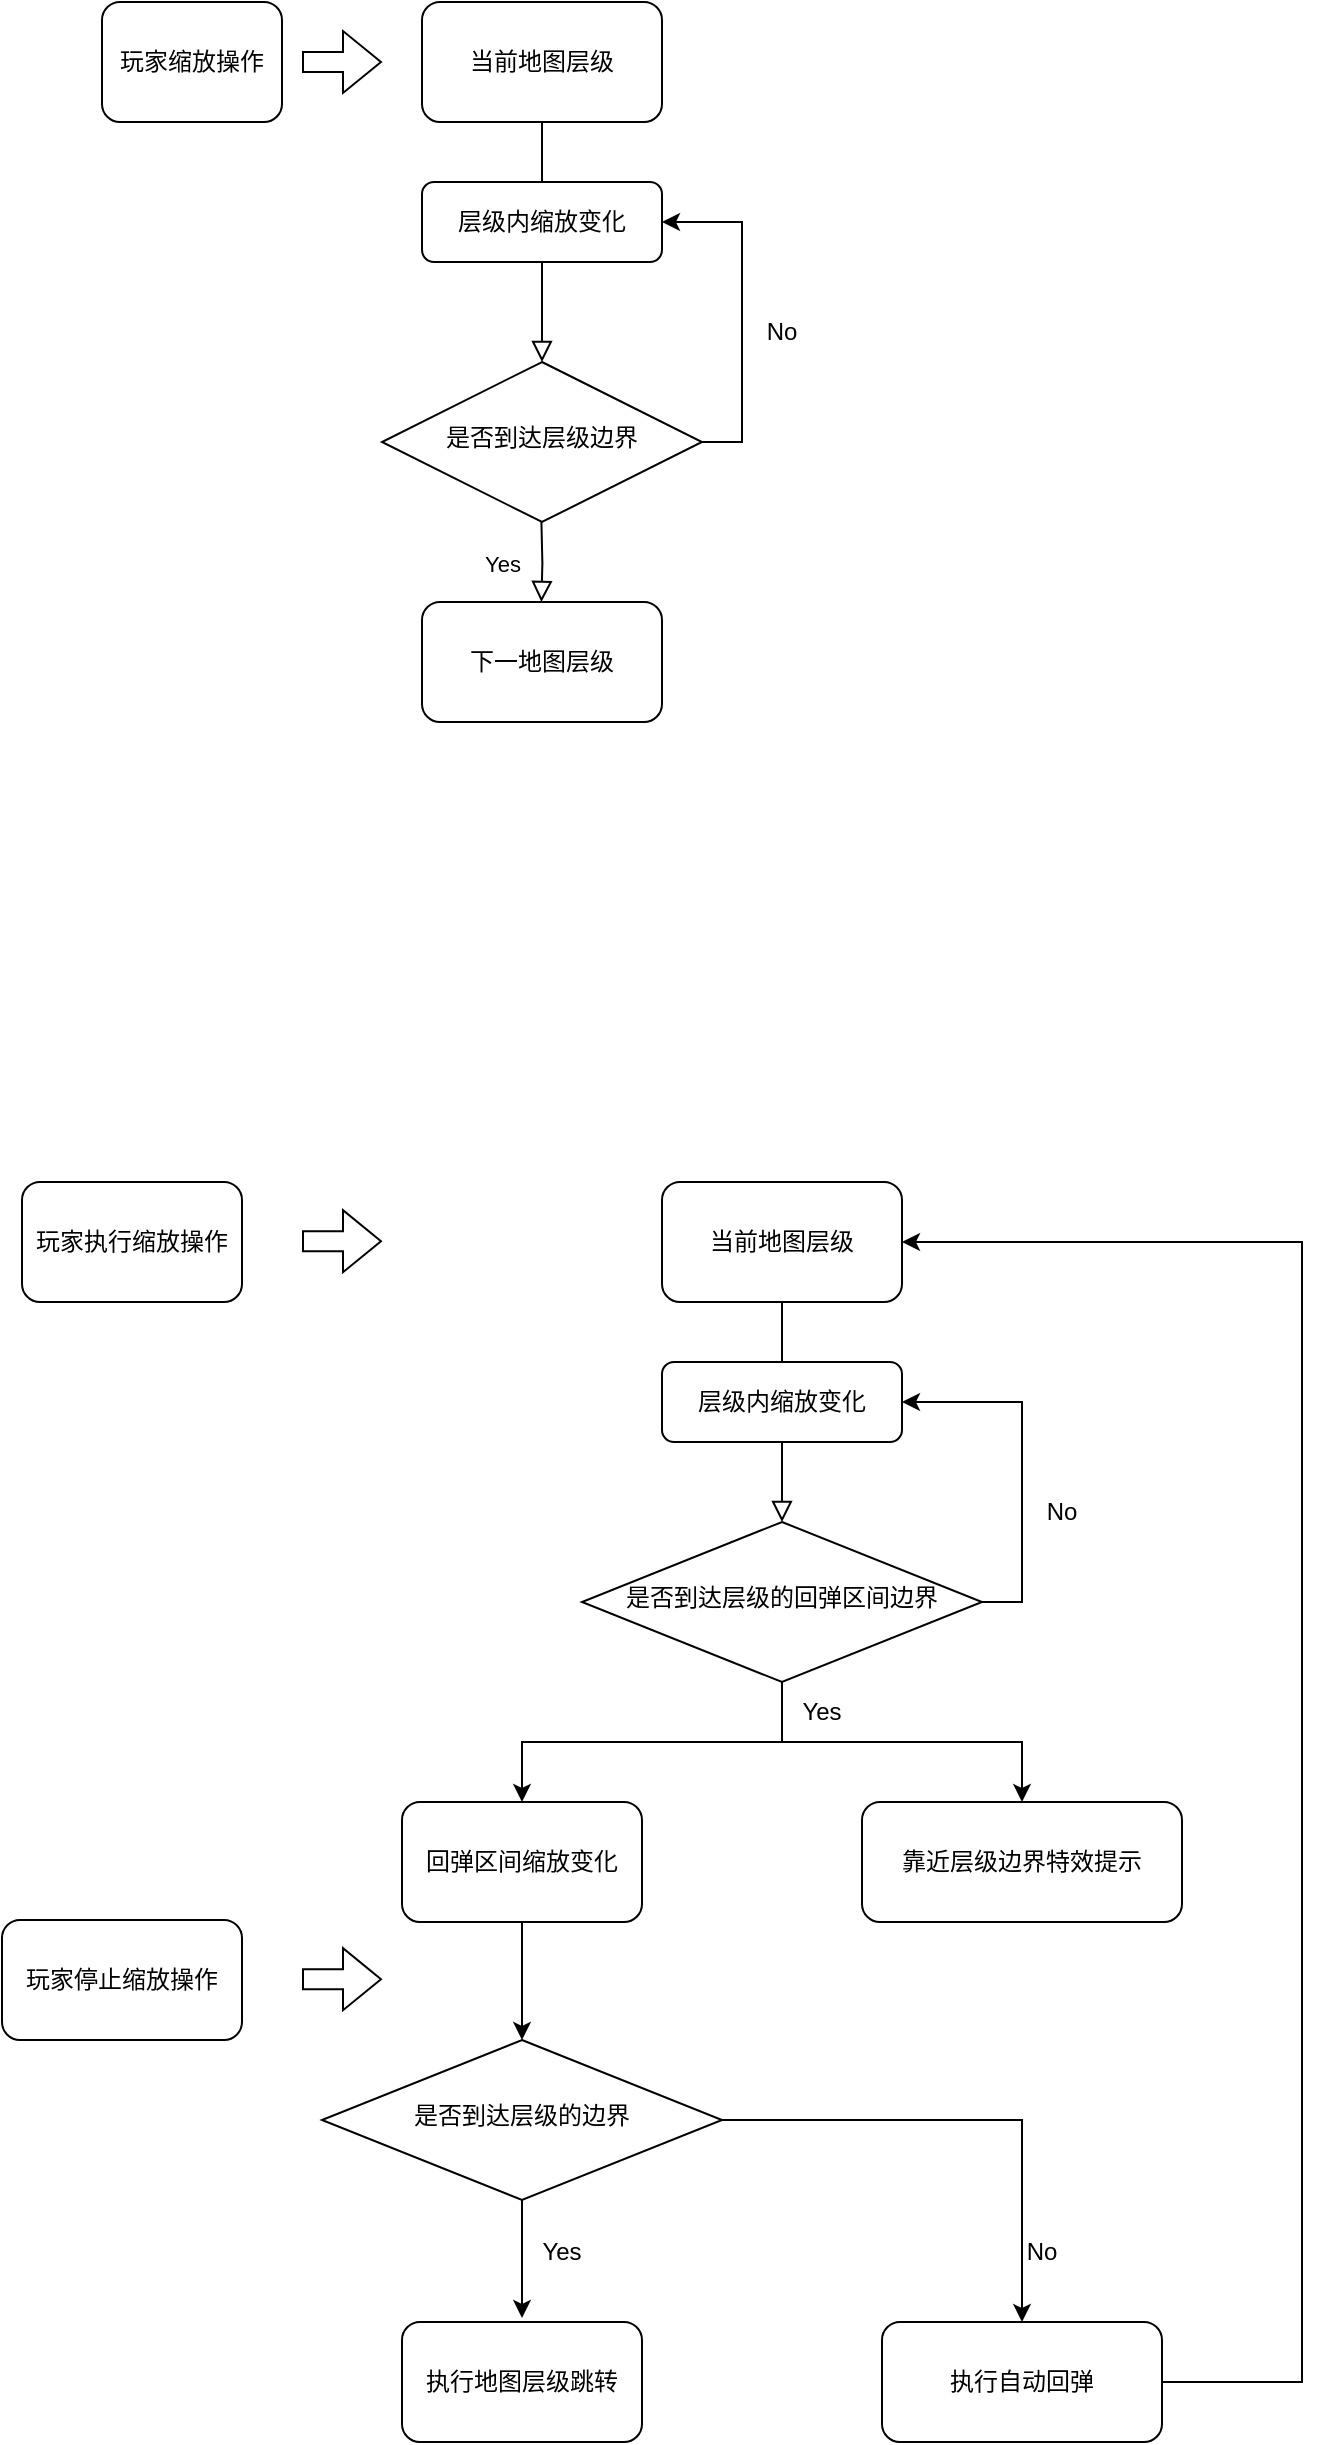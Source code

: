 <mxfile version="18.1.1" type="github">
  <diagram id="C5RBs43oDa-KdzZeNtuy" name="Page-1">
    <mxGraphModel dx="1718" dy="935" grid="1" gridSize="10" guides="1" tooltips="1" connect="1" arrows="1" fold="1" page="1" pageScale="1" pageWidth="827" pageHeight="1169" math="0" shadow="0">
      <root>
        <mxCell id="WIyWlLk6GJQsqaUBKTNV-0" />
        <mxCell id="WIyWlLk6GJQsqaUBKTNV-1" parent="WIyWlLk6GJQsqaUBKTNV-0" />
        <mxCell id="SxgsdqsjWBKDJU87HNGJ-1" value="当前地图层级" style="rounded=1;whiteSpace=wrap;html=1;" parent="WIyWlLk6GJQsqaUBKTNV-1" vertex="1">
          <mxGeometry x="280" y="150" width="120" height="60" as="geometry" />
        </mxCell>
        <mxCell id="SxgsdqsjWBKDJU87HNGJ-2" value="玩家缩放操作" style="rounded=1;whiteSpace=wrap;html=1;" parent="WIyWlLk6GJQsqaUBKTNV-1" vertex="1">
          <mxGeometry x="120" y="150" width="90" height="60" as="geometry" />
        </mxCell>
        <mxCell id="SxgsdqsjWBKDJU87HNGJ-3" value="" style="shape=flexArrow;endArrow=classic;html=1;rounded=0;" parent="WIyWlLk6GJQsqaUBKTNV-1" edge="1">
          <mxGeometry width="50" height="50" relative="1" as="geometry">
            <mxPoint x="220" y="180" as="sourcePoint" />
            <mxPoint x="260" y="180" as="targetPoint" />
          </mxGeometry>
        </mxCell>
        <mxCell id="SxgsdqsjWBKDJU87HNGJ-9" style="edgeStyle=orthogonalEdgeStyle;rounded=0;orthogonalLoop=1;jettySize=auto;html=1;exitX=1;exitY=0.5;exitDx=0;exitDy=0;entryX=1;entryY=0.5;entryDx=0;entryDy=0;" parent="WIyWlLk6GJQsqaUBKTNV-1" source="SxgsdqsjWBKDJU87HNGJ-4" target="SxgsdqsjWBKDJU87HNGJ-8" edge="1">
          <mxGeometry relative="1" as="geometry" />
        </mxCell>
        <mxCell id="SxgsdqsjWBKDJU87HNGJ-4" value="是否到达层级边界" style="rhombus;whiteSpace=wrap;html=1;shadow=0;fontFamily=Helvetica;fontSize=12;align=center;strokeWidth=1;spacing=6;spacingTop=-4;" parent="WIyWlLk6GJQsqaUBKTNV-1" vertex="1">
          <mxGeometry x="260" y="330" width="160" height="80" as="geometry" />
        </mxCell>
        <mxCell id="SxgsdqsjWBKDJU87HNGJ-5" value="" style="rounded=0;html=1;jettySize=auto;orthogonalLoop=1;fontSize=11;endArrow=block;endFill=0;endSize=8;strokeWidth=1;shadow=0;labelBackgroundColor=none;edgeStyle=orthogonalEdgeStyle;entryX=0.5;entryY=0;entryDx=0;entryDy=0;exitX=0.5;exitY=1;exitDx=0;exitDy=0;" parent="WIyWlLk6GJQsqaUBKTNV-1" source="SxgsdqsjWBKDJU87HNGJ-1" target="SxgsdqsjWBKDJU87HNGJ-4" edge="1">
          <mxGeometry relative="1" as="geometry">
            <mxPoint x="340" y="300" as="sourcePoint" />
            <mxPoint x="339.66" y="315" as="targetPoint" />
          </mxGeometry>
        </mxCell>
        <mxCell id="SxgsdqsjWBKDJU87HNGJ-6" value="Yes" style="rounded=0;html=1;jettySize=auto;orthogonalLoop=1;fontSize=11;endArrow=block;endFill=0;endSize=8;strokeWidth=1;shadow=0;labelBackgroundColor=none;edgeStyle=orthogonalEdgeStyle;" parent="WIyWlLk6GJQsqaUBKTNV-1" edge="1">
          <mxGeometry y="20" relative="1" as="geometry">
            <mxPoint as="offset" />
            <mxPoint x="339.71" y="410.0" as="sourcePoint" />
            <mxPoint x="339.71" y="450" as="targetPoint" />
          </mxGeometry>
        </mxCell>
        <mxCell id="SxgsdqsjWBKDJU87HNGJ-7" value="下一地图层级" style="rounded=1;whiteSpace=wrap;html=1;" parent="WIyWlLk6GJQsqaUBKTNV-1" vertex="1">
          <mxGeometry x="280" y="450" width="120" height="60" as="geometry" />
        </mxCell>
        <mxCell id="SxgsdqsjWBKDJU87HNGJ-8" value="层级内缩放变化" style="rounded=1;whiteSpace=wrap;html=1;fontSize=12;glass=0;strokeWidth=1;shadow=0;" parent="WIyWlLk6GJQsqaUBKTNV-1" vertex="1">
          <mxGeometry x="280" y="240" width="120" height="40" as="geometry" />
        </mxCell>
        <mxCell id="SxgsdqsjWBKDJU87HNGJ-12" value="No" style="text;html=1;strokeColor=none;fillColor=none;align=center;verticalAlign=middle;whiteSpace=wrap;rounded=0;" parent="WIyWlLk6GJQsqaUBKTNV-1" vertex="1">
          <mxGeometry x="430" y="300" width="60" height="30" as="geometry" />
        </mxCell>
        <mxCell id="T7gNaEs8yayM9DsEfDj7-0" value="当前地图层级" style="rounded=1;whiteSpace=wrap;html=1;" vertex="1" parent="WIyWlLk6GJQsqaUBKTNV-1">
          <mxGeometry x="400" y="740" width="120" height="60" as="geometry" />
        </mxCell>
        <mxCell id="T7gNaEs8yayM9DsEfDj7-1" value="玩家执行缩放操作" style="rounded=1;whiteSpace=wrap;html=1;" vertex="1" parent="WIyWlLk6GJQsqaUBKTNV-1">
          <mxGeometry x="80" y="740" width="110" height="60" as="geometry" />
        </mxCell>
        <mxCell id="T7gNaEs8yayM9DsEfDj7-2" value="" style="shape=flexArrow;endArrow=classic;html=1;rounded=0;" edge="1" parent="WIyWlLk6GJQsqaUBKTNV-1">
          <mxGeometry width="50" height="50" relative="1" as="geometry">
            <mxPoint x="220" y="769.58" as="sourcePoint" />
            <mxPoint x="260.0" y="769.58" as="targetPoint" />
          </mxGeometry>
        </mxCell>
        <mxCell id="T7gNaEs8yayM9DsEfDj7-3" style="edgeStyle=orthogonalEdgeStyle;rounded=0;orthogonalLoop=1;jettySize=auto;html=1;exitX=1;exitY=0.5;exitDx=0;exitDy=0;entryX=1;entryY=0.5;entryDx=0;entryDy=0;" edge="1" parent="WIyWlLk6GJQsqaUBKTNV-1" source="T7gNaEs8yayM9DsEfDj7-4" target="T7gNaEs8yayM9DsEfDj7-8">
          <mxGeometry relative="1" as="geometry" />
        </mxCell>
        <mxCell id="T7gNaEs8yayM9DsEfDj7-17" style="edgeStyle=orthogonalEdgeStyle;rounded=0;orthogonalLoop=1;jettySize=auto;html=1;exitX=0.5;exitY=1;exitDx=0;exitDy=0;" edge="1" parent="WIyWlLk6GJQsqaUBKTNV-1" source="T7gNaEs8yayM9DsEfDj7-4" target="T7gNaEs8yayM9DsEfDj7-10">
          <mxGeometry relative="1" as="geometry">
            <mxPoint x="600" y="1040" as="targetPoint" />
            <Array as="points">
              <mxPoint x="460" y="1020" />
              <mxPoint x="580" y="1020" />
            </Array>
          </mxGeometry>
        </mxCell>
        <mxCell id="T7gNaEs8yayM9DsEfDj7-4" value="是否到达层级的回弹区间边界" style="rhombus;whiteSpace=wrap;html=1;shadow=0;fontFamily=Helvetica;fontSize=12;align=center;strokeWidth=1;spacing=6;spacingTop=-4;" vertex="1" parent="WIyWlLk6GJQsqaUBKTNV-1">
          <mxGeometry x="360" y="910" width="200" height="80" as="geometry" />
        </mxCell>
        <mxCell id="T7gNaEs8yayM9DsEfDj7-5" value="" style="rounded=0;html=1;jettySize=auto;orthogonalLoop=1;fontSize=11;endArrow=block;endFill=0;endSize=8;strokeWidth=1;shadow=0;labelBackgroundColor=none;edgeStyle=orthogonalEdgeStyle;entryX=0.5;entryY=0;entryDx=0;entryDy=0;exitX=0.5;exitY=1;exitDx=0;exitDy=0;" edge="1" parent="WIyWlLk6GJQsqaUBKTNV-1" source="T7gNaEs8yayM9DsEfDj7-0" target="T7gNaEs8yayM9DsEfDj7-4">
          <mxGeometry relative="1" as="geometry">
            <mxPoint x="460" y="890" as="sourcePoint" />
            <mxPoint x="459.66" y="905" as="targetPoint" />
          </mxGeometry>
        </mxCell>
        <mxCell id="T7gNaEs8yayM9DsEfDj7-19" style="edgeStyle=orthogonalEdgeStyle;rounded=0;orthogonalLoop=1;jettySize=auto;html=1;exitX=0.5;exitY=1;exitDx=0;exitDy=0;entryX=0.5;entryY=0;entryDx=0;entryDy=0;" edge="1" parent="WIyWlLk6GJQsqaUBKTNV-1" source="T7gNaEs8yayM9DsEfDj7-7" target="T7gNaEs8yayM9DsEfDj7-18">
          <mxGeometry relative="1" as="geometry" />
        </mxCell>
        <mxCell id="T7gNaEs8yayM9DsEfDj7-7" value="回弹区间缩放变化" style="rounded=1;whiteSpace=wrap;html=1;" vertex="1" parent="WIyWlLk6GJQsqaUBKTNV-1">
          <mxGeometry x="270" y="1050" width="120" height="60" as="geometry" />
        </mxCell>
        <mxCell id="T7gNaEs8yayM9DsEfDj7-8" value="层级内缩放变化" style="rounded=1;whiteSpace=wrap;html=1;fontSize=12;glass=0;strokeWidth=1;shadow=0;" vertex="1" parent="WIyWlLk6GJQsqaUBKTNV-1">
          <mxGeometry x="400" y="830" width="120" height="40" as="geometry" />
        </mxCell>
        <mxCell id="T7gNaEs8yayM9DsEfDj7-9" value="No" style="text;html=1;strokeColor=none;fillColor=none;align=center;verticalAlign=middle;whiteSpace=wrap;rounded=0;" vertex="1" parent="WIyWlLk6GJQsqaUBKTNV-1">
          <mxGeometry x="570" y="890" width="60" height="30" as="geometry" />
        </mxCell>
        <mxCell id="T7gNaEs8yayM9DsEfDj7-10" value="靠近层级边界特效提示" style="rounded=1;whiteSpace=wrap;html=1;" vertex="1" parent="WIyWlLk6GJQsqaUBKTNV-1">
          <mxGeometry x="500" y="1050" width="160" height="60" as="geometry" />
        </mxCell>
        <mxCell id="T7gNaEs8yayM9DsEfDj7-16" style="edgeStyle=orthogonalEdgeStyle;rounded=0;orthogonalLoop=1;jettySize=auto;html=1;exitX=0.5;exitY=1;exitDx=0;exitDy=0;entryX=0.5;entryY=0;entryDx=0;entryDy=0;" edge="1" parent="WIyWlLk6GJQsqaUBKTNV-1" source="T7gNaEs8yayM9DsEfDj7-4" target="T7gNaEs8yayM9DsEfDj7-7">
          <mxGeometry relative="1" as="geometry">
            <Array as="points">
              <mxPoint x="460" y="1020" />
              <mxPoint x="330" y="1020" />
            </Array>
          </mxGeometry>
        </mxCell>
        <mxCell id="T7gNaEs8yayM9DsEfDj7-15" value="Yes" style="text;html=1;strokeColor=none;fillColor=none;align=center;verticalAlign=middle;whiteSpace=wrap;rounded=0;" vertex="1" parent="WIyWlLk6GJQsqaUBKTNV-1">
          <mxGeometry x="450" y="990" width="60" height="30" as="geometry" />
        </mxCell>
        <mxCell id="T7gNaEs8yayM9DsEfDj7-24" style="edgeStyle=orthogonalEdgeStyle;rounded=0;orthogonalLoop=1;jettySize=auto;html=1;exitX=1;exitY=0.5;exitDx=0;exitDy=0;entryX=0.5;entryY=0;entryDx=0;entryDy=0;" edge="1" parent="WIyWlLk6GJQsqaUBKTNV-1" source="T7gNaEs8yayM9DsEfDj7-18" target="T7gNaEs8yayM9DsEfDj7-23">
          <mxGeometry relative="1" as="geometry" />
        </mxCell>
        <mxCell id="T7gNaEs8yayM9DsEfDj7-18" value="是否到达层级的边界" style="rhombus;whiteSpace=wrap;html=1;shadow=0;fontFamily=Helvetica;fontSize=12;align=center;strokeWidth=1;spacing=6;spacingTop=-4;" vertex="1" parent="WIyWlLk6GJQsqaUBKTNV-1">
          <mxGeometry x="230" y="1169" width="200" height="80" as="geometry" />
        </mxCell>
        <mxCell id="T7gNaEs8yayM9DsEfDj7-20" style="edgeStyle=orthogonalEdgeStyle;rounded=0;orthogonalLoop=1;jettySize=auto;html=1;exitX=0.5;exitY=1;exitDx=0;exitDy=0;entryX=0.5;entryY=0;entryDx=0;entryDy=0;" edge="1" parent="WIyWlLk6GJQsqaUBKTNV-1">
          <mxGeometry relative="1" as="geometry">
            <mxPoint x="330" y="1249" as="sourcePoint" />
            <mxPoint x="330" y="1308" as="targetPoint" />
          </mxGeometry>
        </mxCell>
        <mxCell id="T7gNaEs8yayM9DsEfDj7-21" value="Yes" style="text;html=1;strokeColor=none;fillColor=none;align=center;verticalAlign=middle;whiteSpace=wrap;rounded=0;" vertex="1" parent="WIyWlLk6GJQsqaUBKTNV-1">
          <mxGeometry x="320" y="1260" width="60" height="30" as="geometry" />
        </mxCell>
        <mxCell id="T7gNaEs8yayM9DsEfDj7-22" value="执行地图层级跳转" style="rounded=1;whiteSpace=wrap;html=1;" vertex="1" parent="WIyWlLk6GJQsqaUBKTNV-1">
          <mxGeometry x="270" y="1310" width="120" height="60" as="geometry" />
        </mxCell>
        <mxCell id="T7gNaEs8yayM9DsEfDj7-29" style="edgeStyle=orthogonalEdgeStyle;rounded=0;orthogonalLoop=1;jettySize=auto;html=1;entryX=1;entryY=0.5;entryDx=0;entryDy=0;" edge="1" parent="WIyWlLk6GJQsqaUBKTNV-1" source="T7gNaEs8yayM9DsEfDj7-23" target="T7gNaEs8yayM9DsEfDj7-0">
          <mxGeometry relative="1" as="geometry">
            <Array as="points">
              <mxPoint x="720" y="1340" />
              <mxPoint x="720" y="770" />
            </Array>
          </mxGeometry>
        </mxCell>
        <mxCell id="T7gNaEs8yayM9DsEfDj7-23" value="执行自动回弹" style="rounded=1;whiteSpace=wrap;html=1;" vertex="1" parent="WIyWlLk6GJQsqaUBKTNV-1">
          <mxGeometry x="510" y="1310" width="140" height="60" as="geometry" />
        </mxCell>
        <mxCell id="T7gNaEs8yayM9DsEfDj7-25" value="No" style="text;html=1;strokeColor=none;fillColor=none;align=center;verticalAlign=middle;whiteSpace=wrap;rounded=0;" vertex="1" parent="WIyWlLk6GJQsqaUBKTNV-1">
          <mxGeometry x="560" y="1260" width="60" height="30" as="geometry" />
        </mxCell>
        <mxCell id="T7gNaEs8yayM9DsEfDj7-27" value="玩家停止缩放操作" style="rounded=1;whiteSpace=wrap;html=1;" vertex="1" parent="WIyWlLk6GJQsqaUBKTNV-1">
          <mxGeometry x="70" y="1109" width="120" height="60" as="geometry" />
        </mxCell>
        <mxCell id="T7gNaEs8yayM9DsEfDj7-28" value="" style="shape=flexArrow;endArrow=classic;html=1;rounded=0;" edge="1" parent="WIyWlLk6GJQsqaUBKTNV-1">
          <mxGeometry width="50" height="50" relative="1" as="geometry">
            <mxPoint x="220" y="1138.58" as="sourcePoint" />
            <mxPoint x="260.0" y="1138.58" as="targetPoint" />
          </mxGeometry>
        </mxCell>
      </root>
    </mxGraphModel>
  </diagram>
</mxfile>
